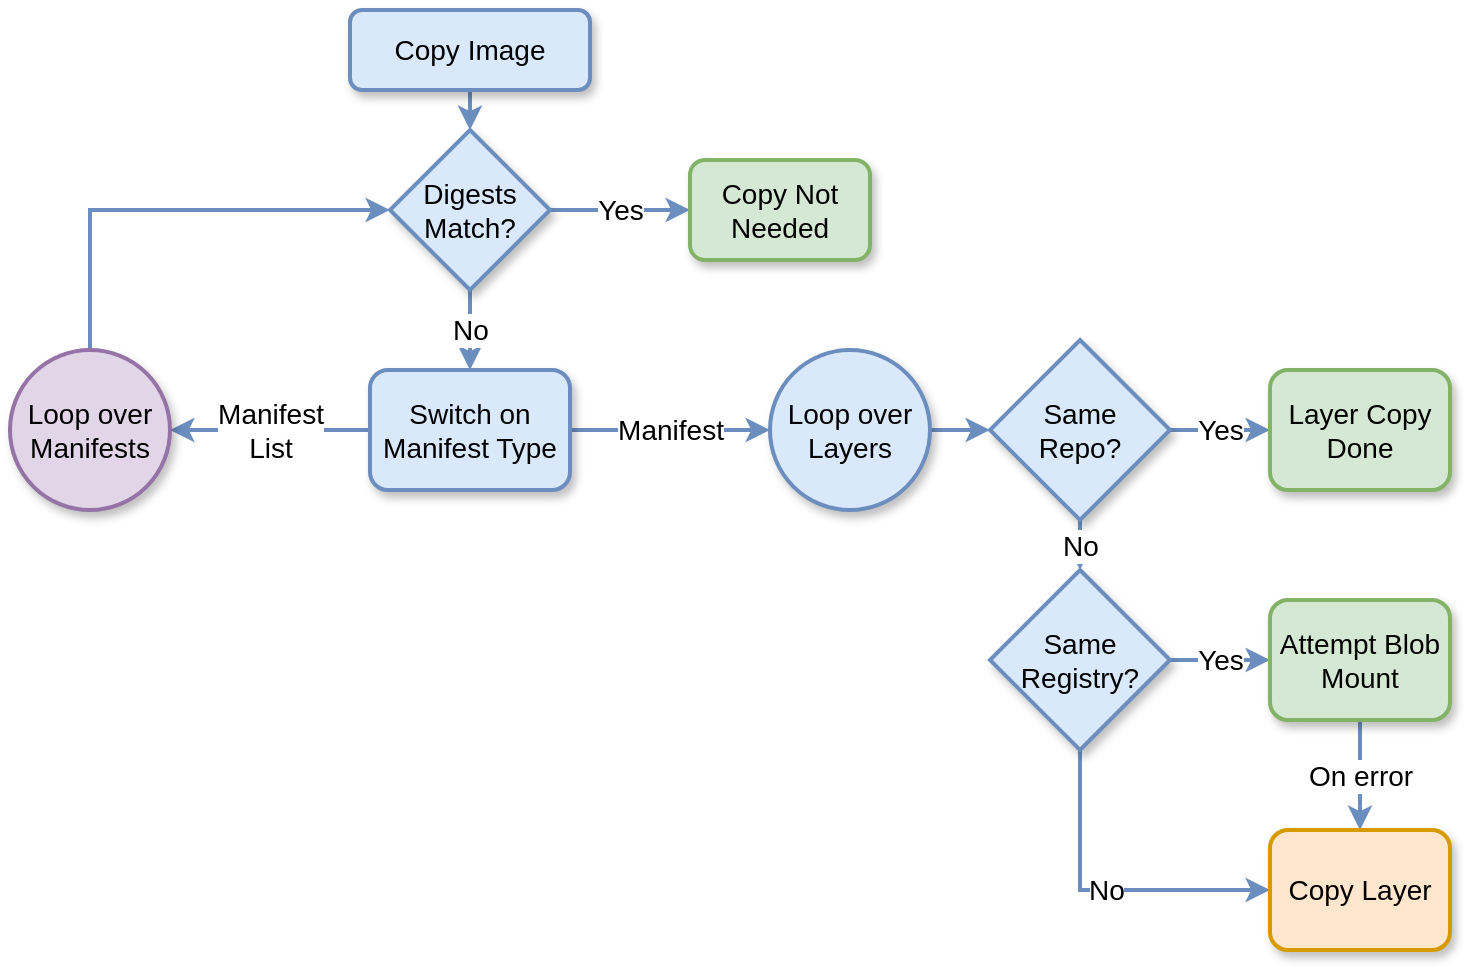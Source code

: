 <mxfile version="14.2.7" type="device"><diagram id="ZaEIsKl4MIgqEGirbQo_" name="Page-1"><mxGraphModel dx="1408" dy="728" grid="1" gridSize="10" guides="1" tooltips="1" connect="1" arrows="1" fold="1" page="1" pageScale="1" pageWidth="1100" pageHeight="850" math="0" shadow="0"><root><mxCell id="0"/><mxCell id="1" parent="0"/><mxCell id="Q4S0eQY7usUk0CJU9x5g-3" value="Yes" style="edgeStyle=orthogonalEdgeStyle;rounded=0;orthogonalLoop=1;jettySize=auto;html=1;exitX=1;exitY=0.5;exitDx=0;exitDy=0;entryX=0;entryY=0.5;entryDx=0;entryDy=0;fillColor=#dae8fc;strokeColor=#6c8ebf;strokeWidth=2;fontSize=14;shadow=0;" edge="1" parent="1" source="Q4S0eQY7usUk0CJU9x5g-1" target="Q4S0eQY7usUk0CJU9x5g-2"><mxGeometry relative="1" as="geometry"/></mxCell><mxCell id="Q4S0eQY7usUk0CJU9x5g-5" value="No" style="edgeStyle=orthogonalEdgeStyle;rounded=0;orthogonalLoop=1;jettySize=auto;html=1;exitX=0.5;exitY=1;exitDx=0;exitDy=0;entryX=0.5;entryY=0;entryDx=0;entryDy=0;fillColor=#dae8fc;strokeColor=#6c8ebf;strokeWidth=2;fontSize=14;shadow=0;" edge="1" parent="1" source="Q4S0eQY7usUk0CJU9x5g-1" target="Q4S0eQY7usUk0CJU9x5g-4"><mxGeometry relative="1" as="geometry"/></mxCell><mxCell id="Q4S0eQY7usUk0CJU9x5g-1" value="Digests Match?" style="rhombus;whiteSpace=wrap;html=1;fillColor=#dae8fc;strokeColor=#6c8ebf;strokeWidth=2;fontSize=14;shadow=1;" vertex="1" parent="1"><mxGeometry x="360" y="120" width="80" height="80" as="geometry"/></mxCell><mxCell id="Q4S0eQY7usUk0CJU9x5g-2" value="Copy Not Needed" style="rounded=1;whiteSpace=wrap;html=1;fillColor=#d5e8d4;strokeColor=#82b366;strokeWidth=2;fontSize=14;shadow=1;" vertex="1" parent="1"><mxGeometry x="510" y="135" width="90" height="50" as="geometry"/></mxCell><mxCell id="Q4S0eQY7usUk0CJU9x5g-7" value="&lt;div style=&quot;font-size: 14px;&quot;&gt;Manifest&lt;/div&gt;&lt;div style=&quot;font-size: 14px;&quot;&gt;List&lt;/div&gt;" style="edgeStyle=orthogonalEdgeStyle;rounded=0;orthogonalLoop=1;jettySize=auto;html=1;exitX=0;exitY=0.5;exitDx=0;exitDy=0;entryX=1;entryY=0.5;entryDx=0;entryDy=0;fillColor=#dae8fc;strokeColor=#6c8ebf;strokeWidth=2;fontSize=14;shadow=0;" edge="1" parent="1" source="Q4S0eQY7usUk0CJU9x5g-4" target="Q4S0eQY7usUk0CJU9x5g-6"><mxGeometry relative="1" as="geometry"><mxPoint x="259.5" y="290" as="sourcePoint"/><mxPoint x="259.5" y="350" as="targetPoint"/></mxGeometry></mxCell><mxCell id="Q4S0eQY7usUk0CJU9x5g-10" value="Manifest" style="edgeStyle=orthogonalEdgeStyle;rounded=0;orthogonalLoop=1;jettySize=auto;html=1;exitX=1;exitY=0.5;exitDx=0;exitDy=0;entryX=0;entryY=0.5;entryDx=0;entryDy=0;fillColor=#dae8fc;strokeColor=#6c8ebf;strokeWidth=2;fontSize=14;shadow=0;" edge="1" parent="1" source="Q4S0eQY7usUk0CJU9x5g-4" target="Q4S0eQY7usUk0CJU9x5g-9"><mxGeometry relative="1" as="geometry"/></mxCell><mxCell id="Q4S0eQY7usUk0CJU9x5g-4" value="Switch on Manifest Type" style="rounded=1;whiteSpace=wrap;html=1;fillColor=#dae8fc;strokeColor=#6c8ebf;strokeWidth=2;fontSize=14;shadow=1;" vertex="1" parent="1"><mxGeometry x="350" y="240" width="100" height="60" as="geometry"/></mxCell><mxCell id="Q4S0eQY7usUk0CJU9x5g-8" style="edgeStyle=orthogonalEdgeStyle;rounded=0;orthogonalLoop=1;jettySize=auto;html=1;exitX=0.5;exitY=0;exitDx=0;exitDy=0;entryX=0;entryY=0.5;entryDx=0;entryDy=0;fillColor=#dae8fc;strokeColor=#6c8ebf;strokeWidth=2;fontSize=14;shadow=0;" edge="1" parent="1" source="Q4S0eQY7usUk0CJU9x5g-6" target="Q4S0eQY7usUk0CJU9x5g-1"><mxGeometry relative="1" as="geometry"/></mxCell><mxCell id="Q4S0eQY7usUk0CJU9x5g-6" value="Loop over Manifests" style="ellipse;whiteSpace=wrap;html=1;aspect=fixed;fillColor=#e1d5e7;strokeColor=#9673a6;strokeWidth=2;fontSize=14;shadow=1;" vertex="1" parent="1"><mxGeometry x="170" y="230" width="80" height="80" as="geometry"/></mxCell><mxCell id="Q4S0eQY7usUk0CJU9x5g-12" style="edgeStyle=orthogonalEdgeStyle;rounded=0;orthogonalLoop=1;jettySize=auto;html=1;entryX=0;entryY=0.5;entryDx=0;entryDy=0;fillColor=#dae8fc;strokeColor=#6c8ebf;strokeWidth=2;fontSize=14;shadow=0;" edge="1" parent="1" source="Q4S0eQY7usUk0CJU9x5g-9" target="Q4S0eQY7usUk0CJU9x5g-11"><mxGeometry relative="1" as="geometry"/></mxCell><mxCell id="Q4S0eQY7usUk0CJU9x5g-9" value="Loop over Layers" style="ellipse;whiteSpace=wrap;html=1;aspect=fixed;fillColor=#dae8fc;strokeColor=#6c8ebf;strokeWidth=2;fontSize=14;shadow=1;" vertex="1" parent="1"><mxGeometry x="550" y="230" width="80" height="80" as="geometry"/></mxCell><mxCell id="Q4S0eQY7usUk0CJU9x5g-14" value="Yes" style="edgeStyle=orthogonalEdgeStyle;rounded=0;orthogonalLoop=1;jettySize=auto;html=1;exitX=1;exitY=0.5;exitDx=0;exitDy=0;fillColor=#dae8fc;strokeColor=#6c8ebf;strokeWidth=2;fontSize=14;shadow=0;" edge="1" parent="1" source="Q4S0eQY7usUk0CJU9x5g-11" target="Q4S0eQY7usUk0CJU9x5g-13"><mxGeometry relative="1" as="geometry"/></mxCell><mxCell id="Q4S0eQY7usUk0CJU9x5g-16" value="No" style="edgeStyle=orthogonalEdgeStyle;rounded=0;orthogonalLoop=1;jettySize=auto;html=1;exitX=0.5;exitY=1;exitDx=0;exitDy=0;entryX=0.5;entryY=0;entryDx=0;entryDy=0;fillColor=#dae8fc;strokeColor=#6c8ebf;strokeWidth=2;fontSize=14;shadow=0;" edge="1" parent="1" source="Q4S0eQY7usUk0CJU9x5g-11" target="Q4S0eQY7usUk0CJU9x5g-15"><mxGeometry relative="1" as="geometry"/></mxCell><mxCell id="Q4S0eQY7usUk0CJU9x5g-11" value="&lt;div style=&quot;font-size: 14px;&quot;&gt;Same&lt;/div&gt;&lt;div style=&quot;font-size: 14px;&quot;&gt;Repo?&lt;/div&gt;" style="rhombus;whiteSpace=wrap;html=1;fillColor=#dae8fc;strokeColor=#6c8ebf;strokeWidth=2;fontSize=14;shadow=1;" vertex="1" parent="1"><mxGeometry x="660" y="225" width="90" height="90" as="geometry"/></mxCell><mxCell id="Q4S0eQY7usUk0CJU9x5g-13" value="Layer Copy Done" style="rounded=1;whiteSpace=wrap;html=1;fillColor=#d5e8d4;strokeColor=#82b366;strokeWidth=2;fontSize=14;shadow=1;" vertex="1" parent="1"><mxGeometry x="800" y="240" width="90" height="60" as="geometry"/></mxCell><mxCell id="Q4S0eQY7usUk0CJU9x5g-18" value="Yes" style="edgeStyle=orthogonalEdgeStyle;rounded=0;orthogonalLoop=1;jettySize=auto;html=1;exitX=1;exitY=0.5;exitDx=0;exitDy=0;entryX=0;entryY=0.5;entryDx=0;entryDy=0;fillColor=#dae8fc;strokeColor=#6c8ebf;strokeWidth=2;fontSize=14;shadow=0;" edge="1" parent="1" source="Q4S0eQY7usUk0CJU9x5g-15" target="Q4S0eQY7usUk0CJU9x5g-17"><mxGeometry relative="1" as="geometry"/></mxCell><mxCell id="Q4S0eQY7usUk0CJU9x5g-20" value="No" style="edgeStyle=orthogonalEdgeStyle;rounded=0;orthogonalLoop=1;jettySize=auto;html=1;exitX=0.5;exitY=1;exitDx=0;exitDy=0;entryX=0;entryY=0.5;entryDx=0;entryDy=0;fillColor=#dae8fc;strokeColor=#6c8ebf;strokeWidth=2;fontSize=14;shadow=0;" edge="1" parent="1" source="Q4S0eQY7usUk0CJU9x5g-15" target="Q4S0eQY7usUk0CJU9x5g-19"><mxGeometry relative="1" as="geometry"/></mxCell><mxCell id="Q4S0eQY7usUk0CJU9x5g-15" value="&lt;div style=&quot;font-size: 14px;&quot;&gt;Same&lt;/div&gt;&lt;div style=&quot;font-size: 14px;&quot;&gt;Registry?&lt;/div&gt;" style="rhombus;whiteSpace=wrap;html=1;fillColor=#dae8fc;strokeColor=#6c8ebf;strokeWidth=2;fontSize=14;shadow=1;" vertex="1" parent="1"><mxGeometry x="660" y="340" width="90" height="90" as="geometry"/></mxCell><mxCell id="Q4S0eQY7usUk0CJU9x5g-21" value="On error" style="edgeStyle=orthogonalEdgeStyle;rounded=0;orthogonalLoop=1;jettySize=auto;html=1;exitX=0.5;exitY=1;exitDx=0;exitDy=0;entryX=0.5;entryY=0;entryDx=0;entryDy=0;fillColor=#dae8fc;strokeColor=#6c8ebf;strokeWidth=2;fontSize=14;shadow=0;" edge="1" parent="1" source="Q4S0eQY7usUk0CJU9x5g-17" target="Q4S0eQY7usUk0CJU9x5g-19"><mxGeometry relative="1" as="geometry"/></mxCell><mxCell id="Q4S0eQY7usUk0CJU9x5g-17" value="Attempt Blob Mount" style="rounded=1;whiteSpace=wrap;html=1;fillColor=#d5e8d4;strokeColor=#82b366;strokeWidth=2;fontSize=14;shadow=1;" vertex="1" parent="1"><mxGeometry x="800" y="355" width="90" height="60" as="geometry"/></mxCell><mxCell id="Q4S0eQY7usUk0CJU9x5g-19" value="Copy Layer" style="rounded=1;whiteSpace=wrap;html=1;fillColor=#ffe6cc;strokeColor=#d79b00;strokeWidth=2;fontSize=14;shadow=1;" vertex="1" parent="1"><mxGeometry x="800" y="470" width="90" height="60" as="geometry"/></mxCell><mxCell id="Q4S0eQY7usUk0CJU9x5g-23" style="edgeStyle=orthogonalEdgeStyle;rounded=0;orthogonalLoop=1;jettySize=auto;html=1;exitX=0.5;exitY=1;exitDx=0;exitDy=0;entryX=0.5;entryY=0;entryDx=0;entryDy=0;fillColor=#dae8fc;strokeColor=#6c8ebf;strokeWidth=2;fontSize=14;shadow=0;" edge="1" parent="1" source="Q4S0eQY7usUk0CJU9x5g-22" target="Q4S0eQY7usUk0CJU9x5g-1"><mxGeometry relative="1" as="geometry"/></mxCell><mxCell id="Q4S0eQY7usUk0CJU9x5g-22" value="Copy Image" style="rounded=1;whiteSpace=wrap;html=1;fillColor=#dae8fc;strokeColor=#6c8ebf;strokeWidth=2;fontSize=14;shadow=1;" vertex="1" parent="1"><mxGeometry x="340" y="60" width="120" height="40" as="geometry"/></mxCell></root></mxGraphModel></diagram></mxfile>